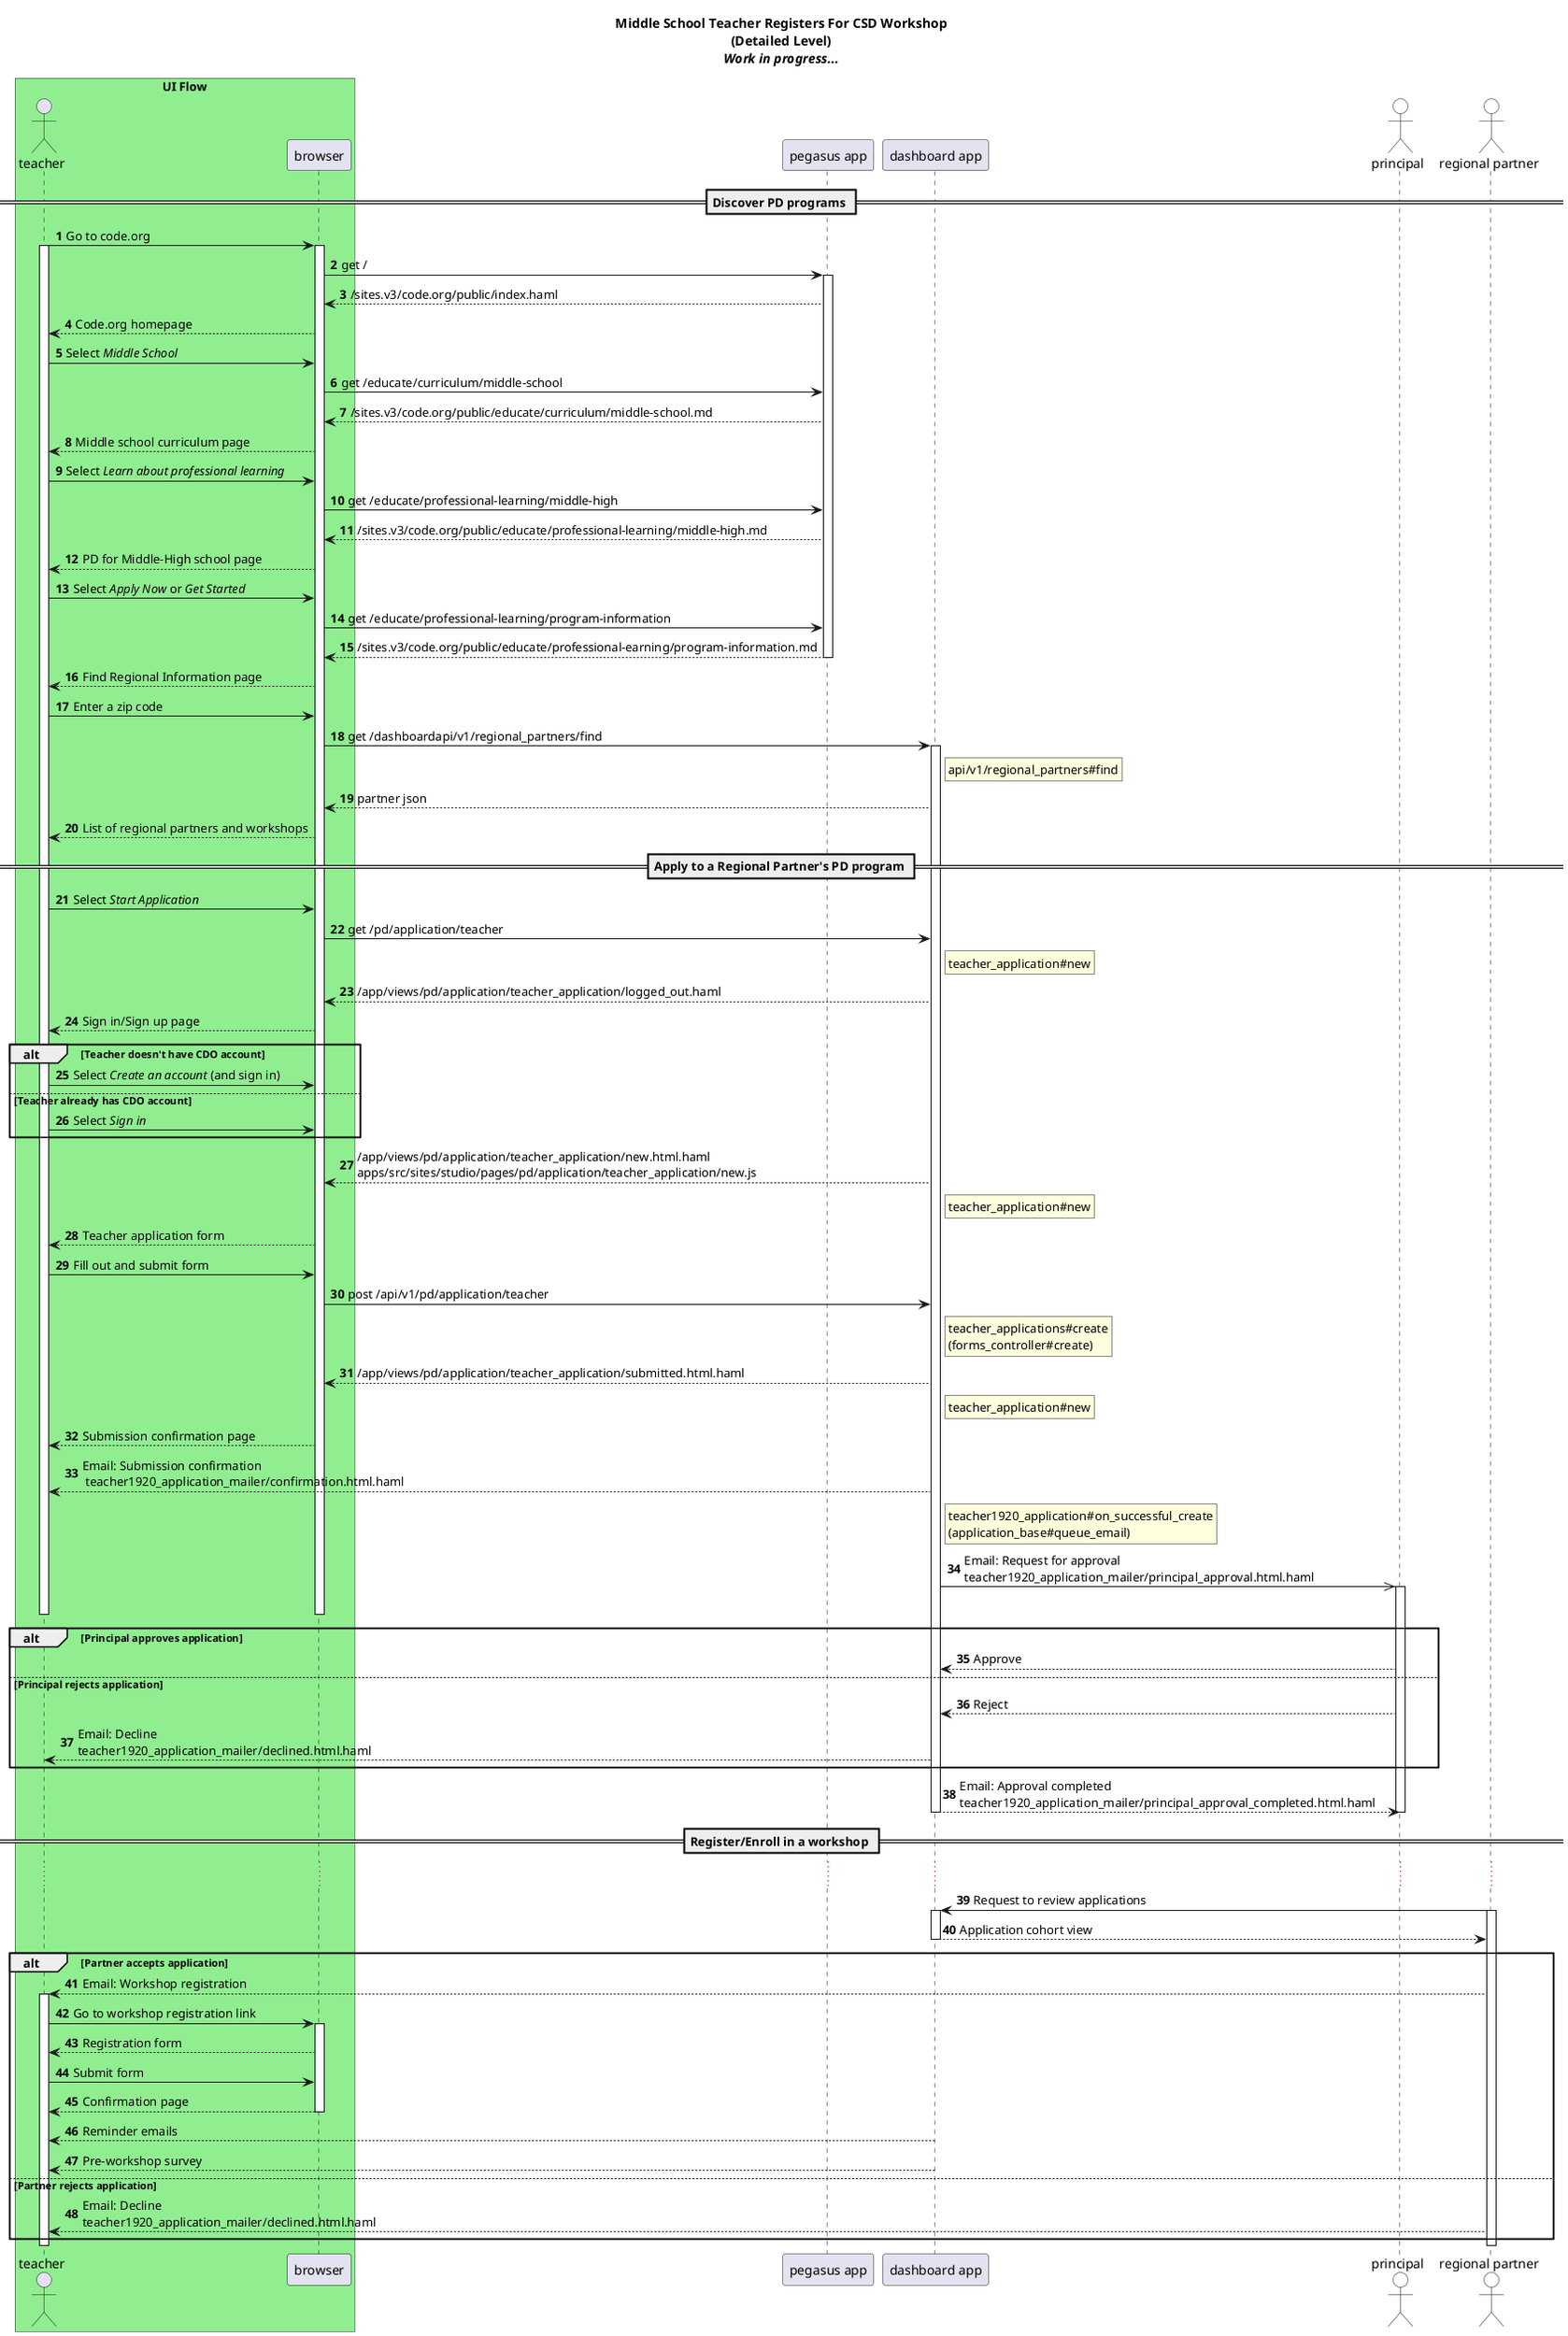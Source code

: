 @startuml
title Middle School Teacher Registers For CSD Workshop\n(Detailed Level)\n<i>Work in progress...</i>

' Configuration
autonumber
'hide footbox

' Participants
box "UI Flow" #LightGreen
actor teacher
participant browser as "browser"
end box

participant pea as "pegasus app"
participant dashboard as "dashboard app"
actor principal#white
actor partner as "regional partner"#white

' Flow
== Discover PD programs ==

teacher -> browser: Go to code.org
activate teacher
activate browser
browser -> pea: get /
activate pea
pea --> browser: /sites.v3/code.org/public/index.haml
browser --> teacher: Code.org homepage

teacher -> browser: Select //Middle School//
browser -> pea: get /educate/curriculum/middle-school
pea --> browser: /sites.v3/code.org/public/educate/curriculum/middle-school.md
browser --> teacher: Middle school curriculum page

teacher -> browser: Select //Learn about professional learning//
browser -> pea: get /educate/professional-learning/middle-high
pea --> browser: /sites.v3/code.org/public/educate/professional-learning/middle-high.md
browser --> teacher: PD for Middle-High school page

teacher -> browser: Select //Apply Now// or //Get Started//
browser -> pea: get /educate/professional-learning/program-information
pea --> browser: /sites.v3/code.org/public/educate/professional-earning/program-information.md
deactivate pea
browser --> teacher: Find Regional Information page

teacher -> browser: Enter a zip code
browser -> dashboard: get /dashboardapi/v1/regional_partners/find
    rnote right dashboard: api/v1/regional_partners#find
    ' /app/controllers/api/v1/regional_partners_controller.rb
activate dashboard
dashboard --> browser: partner json
    ' /app/serializers/api/v1/pd/regional_partner_serializer.rb
browser --> teacher: List of regional partners and workshops

== Apply to a Regional Partner's PD program ==

teacher -> browser: Select //Start Application//
browser -> dashboard: get /pd/application/teacher
    rnote right dashboard: teacher_application#new
    '/app/controllers/pd/application/teacher_application_controller.rb
dashboard --> browser: /app/views/pd/application/teacher_application/logged_out.haml
    'return options: logged_out || not_teacher || submitted || /app/views/pd/application/teacher_application/new.html.haml
browser --> teacher: Sign in/Sign up page
alt Teacher doesn't have CDO account
    teacher -> browser: Select //Create an account// (and sign in)
else Teacher already has CDO account
    teacher -> browser: Select //Sign in//
end
dashboard --> browser: /app/views/pd/application/teacher_application/new.html.haml\napps/src/sites/studio/pages/pd/application/teacher_application/new.js
    rnote right dashboard: teacher_application#new
browser --> teacher: Teacher application form
teacher -> browser: Fill out and submit form
browser -> dashboard: post /api/v1/pd/application/teacher
    rnote right dashboard: teacher_applications#create\n(forms_controller#create)
    '/app/controllers/api/v1/pd/application/teacher_applications_controller.rb
    '/app/controllers/api/v1/pd/forms_controller.rb
dashboard --> browser: /app/views/pd/application/teacher_application/submitted.html.haml
    rnote right dashboard: teacher_application#new
browser --> teacher: Submission confirmation page
dashboard --> teacher: Email: Submission confirmation\n teacher1920_application_mailer/confirmation.html.haml
    rnote right dashboard: teacher1920_application#on_successful_create\n(application_base#queue_email)
    '/app/models/pd/application/email.rb
dashboard ->> principal: Email: Request for approval\nteacher1920_application_mailer/principal_approval.html.haml
    'teacher1920_application#on_successful_create
activate principal
deactivate browser
deactivate teacher

alt Principal approves application
    principal --> dashboard: Approve
else Principal rejects application
    principal --> dashboard: Reject
    dashboard --> teacher: Email: Decline\nteacher1920_application_mailer/declined.html.haml
end
dashboard --> principal: Email: Approval completed\nteacher1920_application_mailer/principal_approval_completed.html.haml
deactivate principal
deactivate dashboard

== Register/Enroll in a workshop ==

...
dashboard <- partner: Request to review applications
activate partner
activate dashboard
dashboard --> partner: Application cohort view
deactivate dashboard
alt Partner accepts application
    partner --> teacher: Email: Workshop registration
    activate teacher
    teacher -> browser: Go to workshop registration link
    activate browser
    browser --> teacher: Registration form
    teacher -> browser: Submit form
    browser --> teacher: Confirmation page
    deactivate browser

    dashboard --> teacher: Reminder emails
    dashboard --> teacher: Pre-workshop survey
else Partner rejects application
    partner --> teacher: Email: Decline\nteacher1920_application_mailer/declined.html.haml
end
deactivate teacher
deactivate partner

@enduml